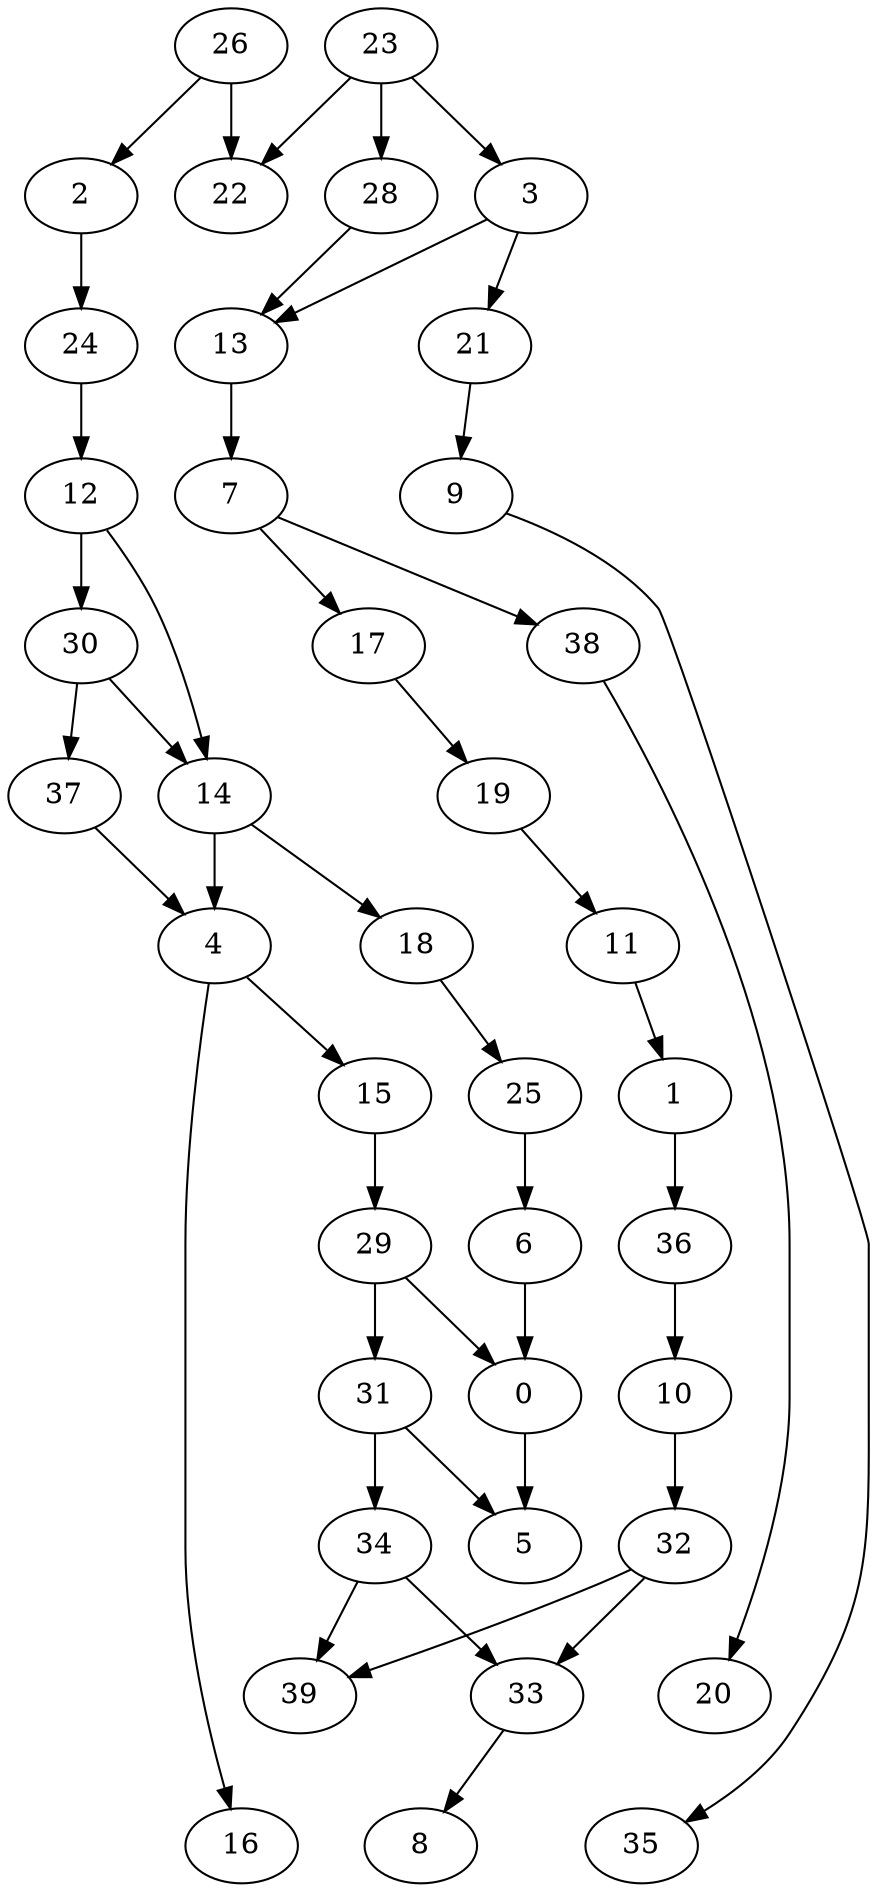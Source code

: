 digraph G {
    0;
    5;
    1;
    36;
    10;
    32;
    33;
    39;
    2;
    24;
    12;
    30;
    14;
    37;
    4;
    18;
    3;
    13;
    21;
    7;
    9;
    17;
    38;
    35;
    19;
    20;
    15;
    16;
    29;
    31;
    34;
    6;
    11;
    8;
    25;
    23;
    22;
    28;
    26;
    0 -> 5 [weight=0];
    1 -> 36 [weight=0];
    36 -> 10 [weight=0];
    10 -> 32 [weight=0];
    32 -> 33 [weight=0];
    32 -> 39 [weight=0];
    33 -> 8 [weight=0];
    2 -> 24 [weight=1];
    24 -> 12 [weight=0];
    12 -> 30 [weight=1];
    12 -> 14 [weight=0];
    30 -> 14 [weight=0];
    30 -> 37 [weight=0];
    14 -> 4 [weight=2];
    14 -> 18 [weight=0];
    37 -> 4 [weight=0];
    4 -> 15 [weight=0];
    4 -> 16 [weight=0];
    18 -> 25 [weight=0];
    3 -> 13 [weight=0];
    3 -> 21 [weight=0];
    13 -> 7 [weight=0];
    21 -> 9 [weight=0];
    7 -> 17 [weight=0];
    7 -> 38 [weight=0];
    9 -> 35 [weight=0];
    17 -> 19 [weight=0];
    38 -> 20 [weight=0];
    19 -> 11 [weight=0];
    15 -> 29 [weight=0];
    29 -> 0 [weight=0];
    29 -> 31 [weight=2];
    31 -> 5 [weight=0];
    31 -> 34 [weight=0];
    34 -> 33 [weight=0];
    34 -> 39 [weight=0];
    6 -> 0 [weight=6];
    11 -> 1 [weight=0];
    25 -> 6 [weight=0];
    23 -> 3 [weight=0];
    23 -> 22 [weight=0];
    23 -> 28 [weight=0];
    28 -> 13 [weight=0];
    26 -> 2 [weight=0];
    26 -> 22 [weight=2];
}
